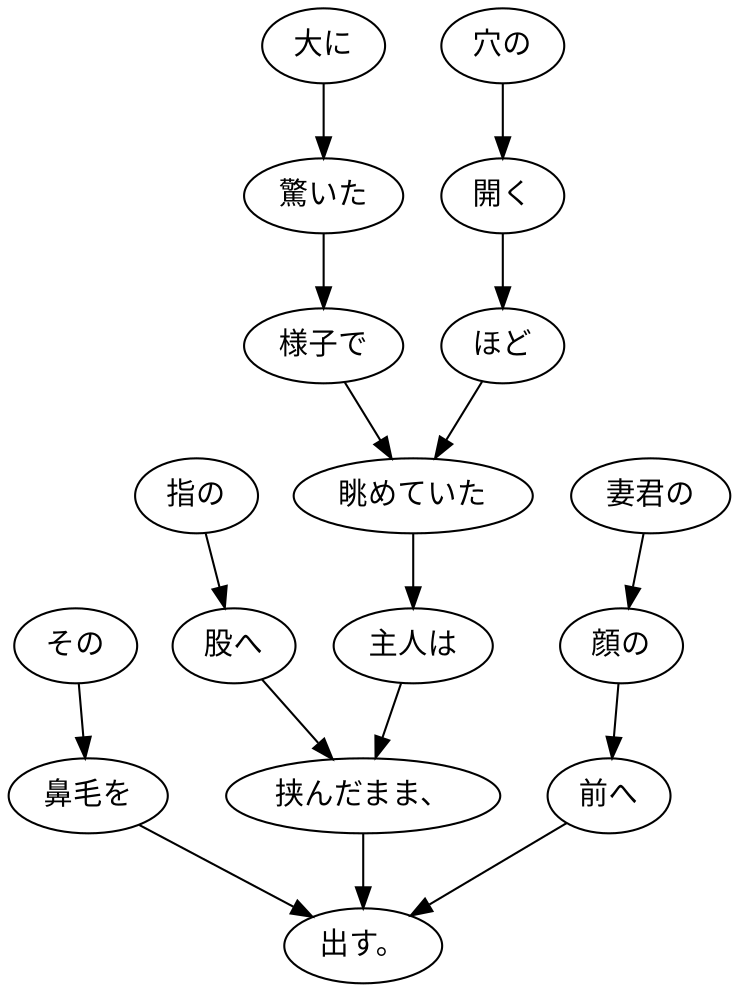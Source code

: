 digraph graph1364 {
	node0 [label="大に"];
	node1 [label="驚いた"];
	node2 [label="様子で"];
	node3 [label="穴の"];
	node4 [label="開く"];
	node5 [label="ほど"];
	node6 [label="眺めていた"];
	node7 [label="主人は"];
	node8 [label="指の"];
	node9 [label="股へ"];
	node10 [label="挟んだまま、"];
	node11 [label="その"];
	node12 [label="鼻毛を"];
	node13 [label="妻君の"];
	node14 [label="顔の"];
	node15 [label="前へ"];
	node16 [label="出す。"];
	node0 -> node1;
	node1 -> node2;
	node2 -> node6;
	node3 -> node4;
	node4 -> node5;
	node5 -> node6;
	node6 -> node7;
	node7 -> node10;
	node8 -> node9;
	node9 -> node10;
	node10 -> node16;
	node11 -> node12;
	node12 -> node16;
	node13 -> node14;
	node14 -> node15;
	node15 -> node16;
}
